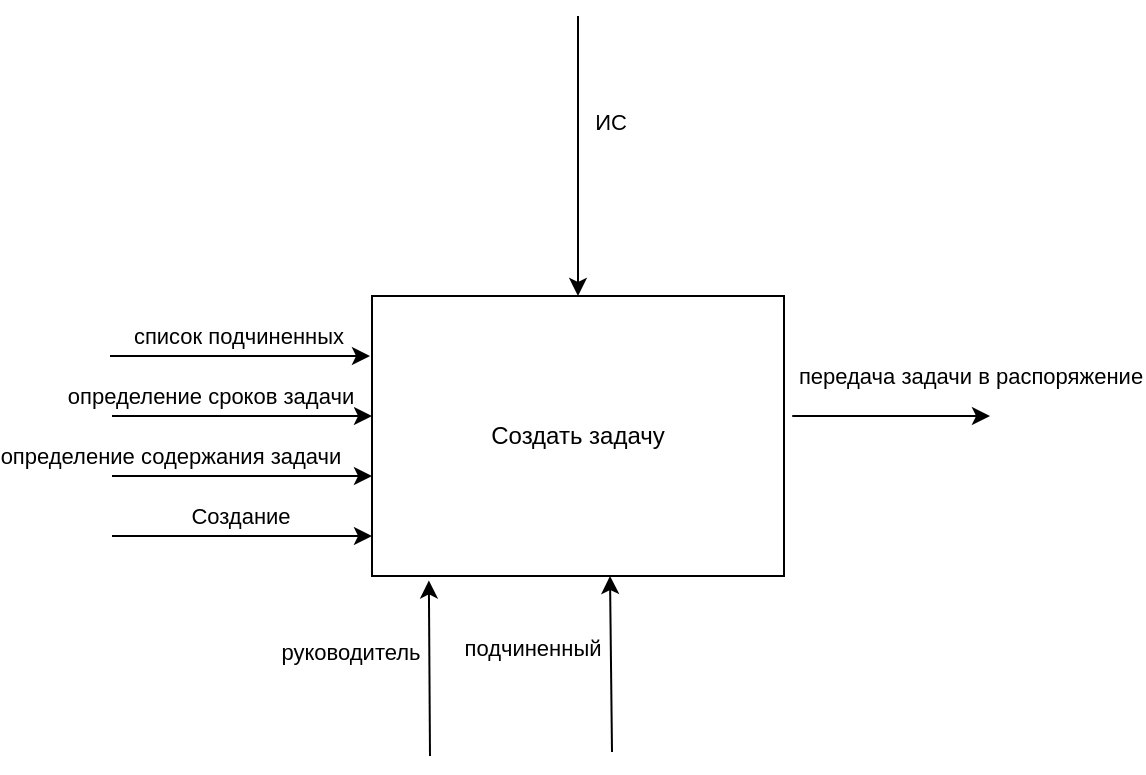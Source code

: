 <mxfile version="22.1.11" type="device">
  <diagram name="Страница — 1" id="m_ASN54kYRJgGJN2Seoo">
    <mxGraphModel dx="792" dy="452" grid="1" gridSize="10" guides="1" tooltips="1" connect="1" arrows="1" fold="1" page="1" pageScale="1" pageWidth="827" pageHeight="1169" math="0" shadow="0">
      <root>
        <mxCell id="0" />
        <mxCell id="1" parent="0" />
        <mxCell id="GlCFzImtALrrM4cY4W9O-1" value="Создать задачу" style="rounded=0;whiteSpace=wrap;html=1;" vertex="1" parent="1">
          <mxGeometry x="311" y="260" width="206" height="140" as="geometry" />
        </mxCell>
        <mxCell id="GlCFzImtALrrM4cY4W9O-2" value="" style="endArrow=classic;html=1;rounded=0;" edge="1" parent="1" target="GlCFzImtALrrM4cY4W9O-1">
          <mxGeometry width="50" height="50" relative="1" as="geometry">
            <mxPoint x="414" y="120" as="sourcePoint" />
            <mxPoint x="460" y="150" as="targetPoint" />
          </mxGeometry>
        </mxCell>
        <mxCell id="GlCFzImtALrrM4cY4W9O-3" value="ИС" style="edgeLabel;html=1;align=center;verticalAlign=middle;resizable=0;points=[];" vertex="1" connectable="0" parent="GlCFzImtALrrM4cY4W9O-2">
          <mxGeometry x="-0.249" y="1" relative="1" as="geometry">
            <mxPoint x="15" as="offset" />
          </mxGeometry>
        </mxCell>
        <mxCell id="GlCFzImtALrrM4cY4W9O-4" value="" style="endArrow=classic;html=1;rounded=0;" edge="1" parent="1">
          <mxGeometry width="50" height="50" relative="1" as="geometry">
            <mxPoint x="180" y="290" as="sourcePoint" />
            <mxPoint x="310" y="290" as="targetPoint" />
          </mxGeometry>
        </mxCell>
        <mxCell id="GlCFzImtALrrM4cY4W9O-5" value="список подчиненных" style="edgeLabel;html=1;align=center;verticalAlign=middle;resizable=0;points=[];" vertex="1" connectable="0" parent="GlCFzImtALrrM4cY4W9O-4">
          <mxGeometry x="-0.249" y="1" relative="1" as="geometry">
            <mxPoint x="15" y="-9" as="offset" />
          </mxGeometry>
        </mxCell>
        <mxCell id="GlCFzImtALrrM4cY4W9O-6" value="" style="endArrow=classic;html=1;rounded=0;" edge="1" parent="1">
          <mxGeometry width="50" height="50" relative="1" as="geometry">
            <mxPoint x="181" y="320" as="sourcePoint" />
            <mxPoint x="311" y="320" as="targetPoint" />
          </mxGeometry>
        </mxCell>
        <mxCell id="GlCFzImtALrrM4cY4W9O-7" value="определение сроков задачи" style="edgeLabel;html=1;align=center;verticalAlign=middle;resizable=0;points=[];" vertex="1" connectable="0" parent="GlCFzImtALrrM4cY4W9O-6">
          <mxGeometry x="-0.249" y="1" relative="1" as="geometry">
            <mxPoint y="-9" as="offset" />
          </mxGeometry>
        </mxCell>
        <mxCell id="GlCFzImtALrrM4cY4W9O-8" value="" style="endArrow=classic;html=1;rounded=0;" edge="1" parent="1">
          <mxGeometry width="50" height="50" relative="1" as="geometry">
            <mxPoint x="181" y="350" as="sourcePoint" />
            <mxPoint x="311" y="350" as="targetPoint" />
          </mxGeometry>
        </mxCell>
        <mxCell id="GlCFzImtALrrM4cY4W9O-9" value="определение содержания задачи" style="edgeLabel;html=1;align=center;verticalAlign=middle;resizable=0;points=[];" vertex="1" connectable="0" parent="GlCFzImtALrrM4cY4W9O-8">
          <mxGeometry x="-0.249" y="1" relative="1" as="geometry">
            <mxPoint x="-20" y="-9" as="offset" />
          </mxGeometry>
        </mxCell>
        <mxCell id="GlCFzImtALrrM4cY4W9O-10" value="" style="endArrow=classic;html=1;rounded=0;" edge="1" parent="1">
          <mxGeometry width="50" height="50" relative="1" as="geometry">
            <mxPoint x="181" y="380" as="sourcePoint" />
            <mxPoint x="311" y="380" as="targetPoint" />
          </mxGeometry>
        </mxCell>
        <mxCell id="GlCFzImtALrrM4cY4W9O-11" value="Создание" style="edgeLabel;html=1;align=center;verticalAlign=middle;resizable=0;points=[];" vertex="1" connectable="0" parent="GlCFzImtALrrM4cY4W9O-10">
          <mxGeometry x="-0.249" y="1" relative="1" as="geometry">
            <mxPoint x="15" y="-9" as="offset" />
          </mxGeometry>
        </mxCell>
        <mxCell id="GlCFzImtALrrM4cY4W9O-12" value="" style="endArrow=classic;html=1;rounded=0;entryX=0.138;entryY=1.016;entryDx=0;entryDy=0;entryPerimeter=0;" edge="1" parent="1" target="GlCFzImtALrrM4cY4W9O-1">
          <mxGeometry width="50" height="50" relative="1" as="geometry">
            <mxPoint x="340" y="490" as="sourcePoint" />
            <mxPoint x="390" y="440" as="targetPoint" />
          </mxGeometry>
        </mxCell>
        <mxCell id="GlCFzImtALrrM4cY4W9O-13" value="руководитель" style="edgeLabel;html=1;align=center;verticalAlign=middle;resizable=0;points=[];" vertex="1" connectable="0" parent="GlCFzImtALrrM4cY4W9O-12">
          <mxGeometry x="0.191" y="-1" relative="1" as="geometry">
            <mxPoint x="-41" as="offset" />
          </mxGeometry>
        </mxCell>
        <mxCell id="GlCFzImtALrrM4cY4W9O-14" value="" style="endArrow=classic;html=1;rounded=0;entryX=0.138;entryY=1.016;entryDx=0;entryDy=0;entryPerimeter=0;" edge="1" parent="1">
          <mxGeometry width="50" height="50" relative="1" as="geometry">
            <mxPoint x="431" y="488" as="sourcePoint" />
            <mxPoint x="430" y="400" as="targetPoint" />
          </mxGeometry>
        </mxCell>
        <mxCell id="GlCFzImtALrrM4cY4W9O-15" value="подчиненный" style="edgeLabel;html=1;align=center;verticalAlign=middle;resizable=0;points=[];" vertex="1" connectable="0" parent="GlCFzImtALrrM4cY4W9O-14">
          <mxGeometry x="0.191" y="-1" relative="1" as="geometry">
            <mxPoint x="-41" as="offset" />
          </mxGeometry>
        </mxCell>
        <mxCell id="GlCFzImtALrrM4cY4W9O-16" value="" style="endArrow=classic;html=1;rounded=0;exitX=1.02;exitY=0.429;exitDx=0;exitDy=0;exitPerimeter=0;" edge="1" parent="1" source="GlCFzImtALrrM4cY4W9O-1">
          <mxGeometry width="50" height="50" relative="1" as="geometry">
            <mxPoint x="570" y="370" as="sourcePoint" />
            <mxPoint x="620" y="320" as="targetPoint" />
          </mxGeometry>
        </mxCell>
        <mxCell id="GlCFzImtALrrM4cY4W9O-17" value="передача задачи в распоряжение" style="edgeLabel;html=1;align=center;verticalAlign=middle;resizable=0;points=[];" vertex="1" connectable="0" parent="GlCFzImtALrrM4cY4W9O-16">
          <mxGeometry x="0.434" y="-2" relative="1" as="geometry">
            <mxPoint x="18" y="-22" as="offset" />
          </mxGeometry>
        </mxCell>
      </root>
    </mxGraphModel>
  </diagram>
</mxfile>
